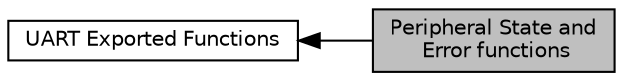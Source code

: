 digraph "Peripheral State and Error functions"
{
  edge [fontname="Helvetica",fontsize="10",labelfontname="Helvetica",labelfontsize="10"];
  node [fontname="Helvetica",fontsize="10",shape=record];
  rankdir=LR;
  Node0 [label="Peripheral State and\l Error functions",height=0.2,width=0.4,color="black", fillcolor="grey75", style="filled", fontcolor="black"];
  Node1 [label="UART Exported Functions",height=0.2,width=0.4,color="black", fillcolor="white", style="filled",URL="$group___u_a_r_t___exported___functions.html"];
  Node1->Node0 [shape=plaintext, dir="back", style="solid"];
}
